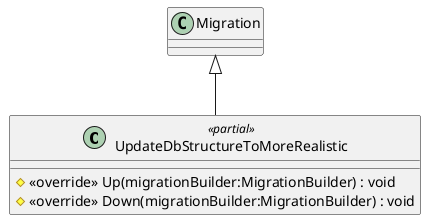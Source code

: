 @startuml
class UpdateDbStructureToMoreRealistic <<partial>> {
    # <<override>> Up(migrationBuilder:MigrationBuilder) : void
    # <<override>> Down(migrationBuilder:MigrationBuilder) : void
}
Migration <|-- UpdateDbStructureToMoreRealistic
@enduml
